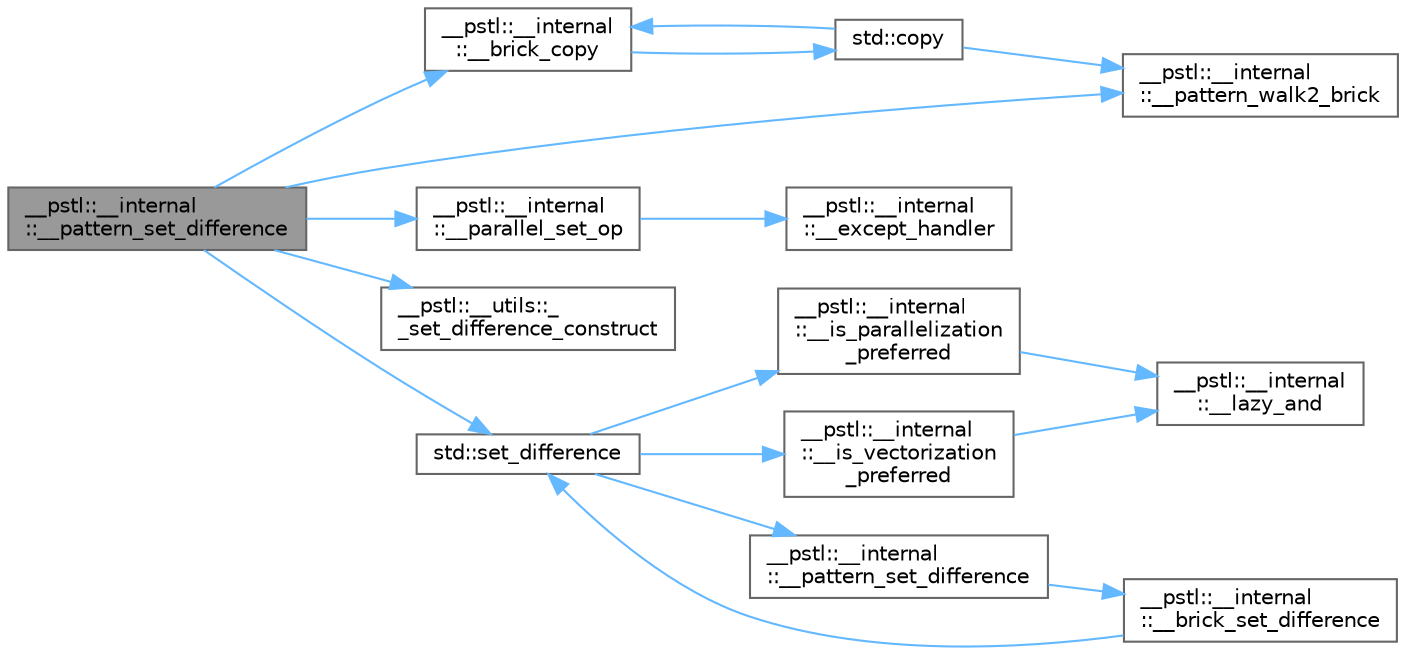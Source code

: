 digraph "__pstl::__internal::__pattern_set_difference"
{
 // LATEX_PDF_SIZE
  bgcolor="transparent";
  edge [fontname=Helvetica,fontsize=10,labelfontname=Helvetica,labelfontsize=10];
  node [fontname=Helvetica,fontsize=10,shape=box,height=0.2,width=0.4];
  rankdir="LR";
  Node1 [id="Node000001",label="__pstl::__internal\l::__pattern_set_difference",height=0.2,width=0.4,color="gray40", fillcolor="grey60", style="filled", fontcolor="black",tooltip=" "];
  Node1 -> Node2 [id="edge1_Node000001_Node000002",color="steelblue1",style="solid",tooltip=" "];
  Node2 [id="Node000002",label="__pstl::__internal\l::__brick_copy",height=0.2,width=0.4,color="grey40", fillcolor="white", style="filled",URL="$namespace____pstl_1_1____internal.html#afeb0a574201d45df430150e28155b9de",tooltip=" "];
  Node2 -> Node3 [id="edge2_Node000002_Node000003",color="steelblue1",style="solid",tooltip=" "];
  Node3 [id="Node000003",label="std::copy",height=0.2,width=0.4,color="grey40", fillcolor="white", style="filled",URL="$namespacestd.html#a4e3366cc5ea1e47fac759952b877ed0d",tooltip=" "];
  Node3 -> Node2 [id="edge3_Node000003_Node000002",color="steelblue1",style="solid",tooltip=" "];
  Node3 -> Node4 [id="edge4_Node000003_Node000004",color="steelblue1",style="solid",tooltip=" "];
  Node4 [id="Node000004",label="__pstl::__internal\l::__pattern_walk2_brick",height=0.2,width=0.4,color="grey40", fillcolor="white", style="filled",URL="$namespace____pstl_1_1____internal.html#a28e6956cf2cd3d8cfe4949d41a700cc5",tooltip=" "];
  Node1 -> Node5 [id="edge5_Node000001_Node000005",color="steelblue1",style="solid",tooltip=" "];
  Node5 [id="Node000005",label="__pstl::__internal\l::__parallel_set_op",height=0.2,width=0.4,color="grey40", fillcolor="white", style="filled",URL="$namespace____pstl_1_1____internal.html#a2a2e617044fa3cd2d77dd999cd2a2d3b",tooltip=" "];
  Node5 -> Node6 [id="edge6_Node000005_Node000006",color="steelblue1",style="solid",tooltip=" "];
  Node6 [id="Node000006",label="__pstl::__internal\l::__except_handler",height=0.2,width=0.4,color="grey40", fillcolor="white", style="filled",URL="$namespace____pstl_1_1____internal.html#a9e83352cee63f3312126c9e33e7ae17b",tooltip=" "];
  Node1 -> Node4 [id="edge7_Node000001_Node000004",color="steelblue1",style="solid",tooltip=" "];
  Node1 -> Node7 [id="edge8_Node000001_Node000007",color="steelblue1",style="solid",tooltip=" "];
  Node7 [id="Node000007",label="__pstl::__utils::_\l_set_difference_construct",height=0.2,width=0.4,color="grey40", fillcolor="white", style="filled",URL="$namespace____pstl_1_1____utils.html#a92b2a91d27927cd73dc301b2aa4a01e8",tooltip=" "];
  Node1 -> Node8 [id="edge9_Node000001_Node000008",color="steelblue1",style="solid",tooltip=" "];
  Node8 [id="Node000008",label="std::set_difference",height=0.2,width=0.4,color="grey40", fillcolor="white", style="filled",URL="$namespacestd.html#adb4e8e1785a2a6604b9f327ce4b7fd70",tooltip=" "];
  Node8 -> Node9 [id="edge10_Node000008_Node000009",color="steelblue1",style="solid",tooltip=" "];
  Node9 [id="Node000009",label="__pstl::__internal\l::__is_parallelization\l_preferred",height=0.2,width=0.4,color="grey40", fillcolor="white", style="filled",URL="$namespace____pstl_1_1____internal.html#a96278219a9b5139e6060c4a24235841c",tooltip=" "];
  Node9 -> Node10 [id="edge11_Node000009_Node000010",color="steelblue1",style="solid",tooltip=" "];
  Node10 [id="Node000010",label="__pstl::__internal\l::__lazy_and",height=0.2,width=0.4,color="grey40", fillcolor="white", style="filled",URL="$namespace____pstl_1_1____internal.html#a3c2cbbe7383471b9eee17763a807b703",tooltip=" "];
  Node8 -> Node11 [id="edge12_Node000008_Node000011",color="steelblue1",style="solid",tooltip=" "];
  Node11 [id="Node000011",label="__pstl::__internal\l::__is_vectorization\l_preferred",height=0.2,width=0.4,color="grey40", fillcolor="white", style="filled",URL="$namespace____pstl_1_1____internal.html#aba53c2e534557bf2c817808fb3b3c269",tooltip=" "];
  Node11 -> Node10 [id="edge13_Node000011_Node000010",color="steelblue1",style="solid",tooltip=" "];
  Node8 -> Node12 [id="edge14_Node000008_Node000012",color="steelblue1",style="solid",tooltip=" "];
  Node12 [id="Node000012",label="__pstl::__internal\l::__pattern_set_difference",height=0.2,width=0.4,color="grey40", fillcolor="white", style="filled",URL="$namespace____pstl_1_1____internal.html#ae2ac09b3a487a7ba6061822478a08420",tooltip=" "];
  Node12 -> Node13 [id="edge15_Node000012_Node000013",color="steelblue1",style="solid",tooltip=" "];
  Node13 [id="Node000013",label="__pstl::__internal\l::__brick_set_difference",height=0.2,width=0.4,color="grey40", fillcolor="white", style="filled",URL="$namespace____pstl_1_1____internal.html#a07696af449269fcc74ef20fd53fd2db2",tooltip=" "];
  Node13 -> Node8 [id="edge16_Node000013_Node000008",color="steelblue1",style="solid",tooltip=" "];
}
